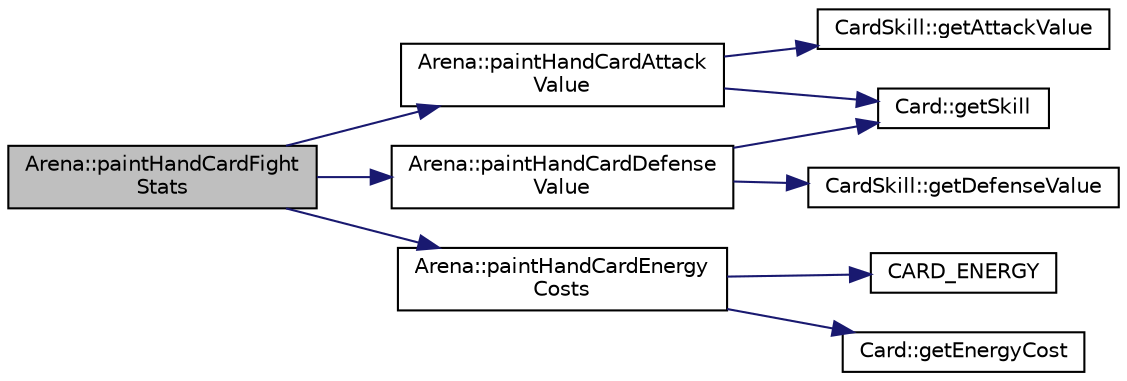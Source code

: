 digraph "Arena::paintHandCardFightStats"
{
  bgcolor="transparent";
  edge [fontname="Helvetica",fontsize="10",labelfontname="Helvetica",labelfontsize="10"];
  node [fontname="Helvetica",fontsize="10",shape=record];
  rankdir="LR";
  Node417 [label="Arena::paintHandCardFight\lStats",height=0.2,width=0.4,color="black", fillcolor="grey75", style="filled", fontcolor="black"];
  Node417 -> Node418 [color="midnightblue",fontsize="10",style="solid",fontname="Helvetica"];
  Node418 [label="Arena::paintHandCardAttack\lValue",height=0.2,width=0.4,color="black",URL="$classArena.html#a730832b4ba057726228c1b88981e3fb1"];
  Node418 -> Node419 [color="midnightblue",fontsize="10",style="solid",fontname="Helvetica"];
  Node419 [label="CardSkill::getAttackValue",height=0.2,width=0.4,color="black",URL="$classCardSkill.html#a67088f33ef0605d65422bc9ecee6dddf"];
  Node418 -> Node420 [color="midnightblue",fontsize="10",style="solid",fontname="Helvetica"];
  Node420 [label="Card::getSkill",height=0.2,width=0.4,color="black",URL="$classCard.html#a124b1f828d2a97a933980be89515dfe4"];
  Node417 -> Node421 [color="midnightblue",fontsize="10",style="solid",fontname="Helvetica"];
  Node421 [label="Arena::paintHandCardDefense\lValue",height=0.2,width=0.4,color="black",URL="$classArena.html#a47fd76fa37e7e4839c0fba46930ac73a"];
  Node421 -> Node422 [color="midnightblue",fontsize="10",style="solid",fontname="Helvetica"];
  Node422 [label="CardSkill::getDefenseValue",height=0.2,width=0.4,color="black",URL="$classCardSkill.html#ae795798605ac0ef265264c1923539150"];
  Node421 -> Node420 [color="midnightblue",fontsize="10",style="solid",fontname="Helvetica"];
  Node417 -> Node423 [color="midnightblue",fontsize="10",style="solid",fontname="Helvetica"];
  Node423 [label="Arena::paintHandCardEnergy\lCosts",height=0.2,width=0.4,color="black",URL="$classArena.html#a722b9f104b5a440b72f17fd2a9cc7010"];
  Node423 -> Node424 [color="midnightblue",fontsize="10",style="solid",fontname="Helvetica"];
  Node424 [label="CARD_ENERGY",height=0.2,width=0.4,color="black",URL="$config_8h.html#a1d8b7d51f660fa0212db63a9d7a17987"];
  Node423 -> Node425 [color="midnightblue",fontsize="10",style="solid",fontname="Helvetica"];
  Node425 [label="Card::getEnergyCost",height=0.2,width=0.4,color="black",URL="$classCard.html#aee18dfccac738f4327b42041fc691170"];
}
